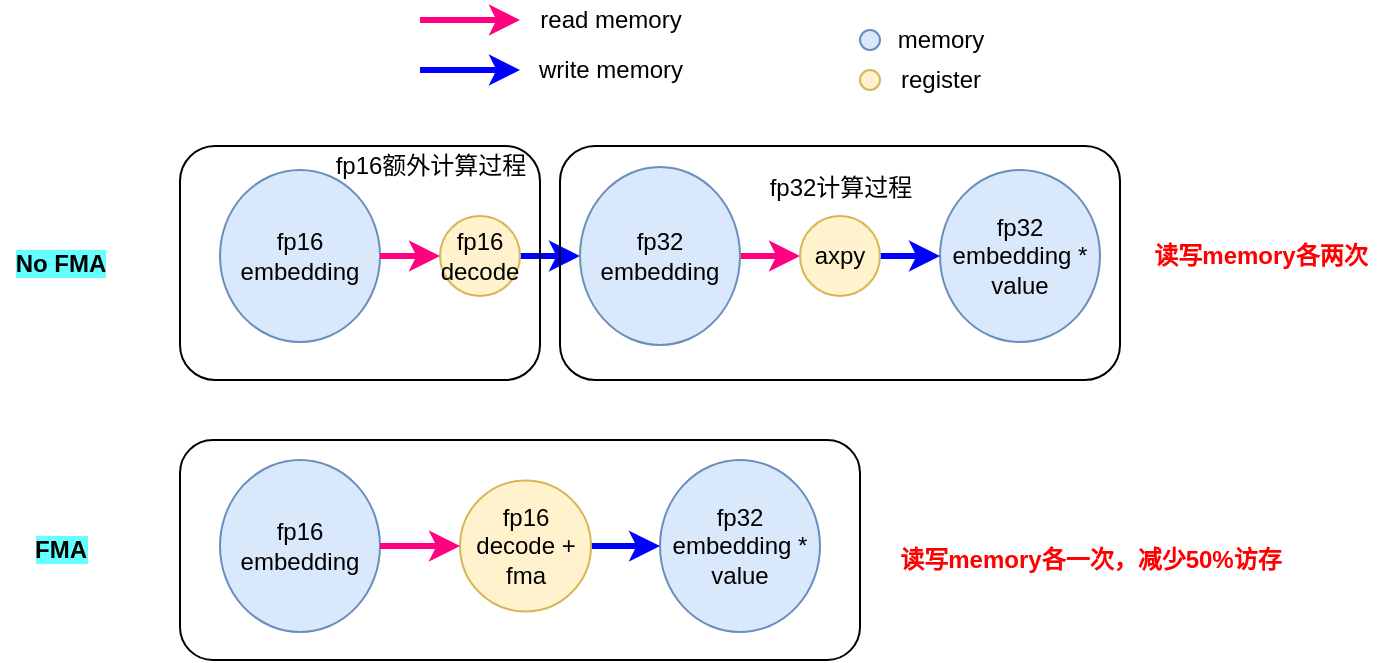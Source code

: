<mxfile version="16.5.3" type="github">
  <diagram id="Dkml8_sHSeohIn_DABHG" name="Page-1">
    <mxGraphModel dx="1830" dy="1004" grid="1" gridSize="10" guides="1" tooltips="1" connect="1" arrows="1" fold="1" page="1" pageScale="1" pageWidth="980" pageHeight="1390" math="0" shadow="0">
      <root>
        <mxCell id="0" />
        <mxCell id="1" parent="0" />
        <mxCell id="AfIiJSX9iBGPDvoEdeg6-3" style="edgeStyle=orthogonalEdgeStyle;rounded=0;orthogonalLoop=1;jettySize=auto;html=1;entryX=0;entryY=0.5;entryDx=0;entryDy=0;startArrow=none;strokeWidth=3;strokeColor=#0000FF;" parent="1" source="AfIiJSX9iBGPDvoEdeg6-6" target="AfIiJSX9iBGPDvoEdeg6-2" edge="1">
          <mxGeometry relative="1" as="geometry" />
        </mxCell>
        <mxCell id="AfIiJSX9iBGPDvoEdeg6-1" value="fp16 embedding" style="ellipse;whiteSpace=wrap;html=1;fillColor=#dae8fc;strokeColor=#6c8ebf;" parent="1" vertex="1">
          <mxGeometry x="160" y="365" width="80" height="86" as="geometry" />
        </mxCell>
        <mxCell id="AfIiJSX9iBGPDvoEdeg6-25" value="" style="edgeStyle=orthogonalEdgeStyle;rounded=0;orthogonalLoop=1;jettySize=auto;html=1;startArrow=none;startFill=0;endArrow=classic;endFill=1;strokeColor=#FF0080;strokeWidth=3;" parent="1" source="AfIiJSX9iBGPDvoEdeg6-2" target="AfIiJSX9iBGPDvoEdeg6-8" edge="1">
          <mxGeometry relative="1" as="geometry" />
        </mxCell>
        <mxCell id="AfIiJSX9iBGPDvoEdeg6-2" value="fp32 embedding" style="ellipse;whiteSpace=wrap;html=1;fillColor=#dae8fc;strokeColor=#6c8ebf;" parent="1" vertex="1">
          <mxGeometry x="340" y="363.5" width="80" height="89" as="geometry" />
        </mxCell>
        <mxCell id="AfIiJSX9iBGPDvoEdeg6-4" value="fp32 embedding * value" style="ellipse;whiteSpace=wrap;html=1;fillColor=#dae8fc;strokeColor=#6c8ebf;" parent="1" vertex="1">
          <mxGeometry x="520" y="365" width="80" height="86" as="geometry" />
        </mxCell>
        <mxCell id="AfIiJSX9iBGPDvoEdeg6-6" value="fp16 decode" style="ellipse;whiteSpace=wrap;html=1;aspect=fixed;fillColor=#fff2cc;strokeColor=#d6b656;" parent="1" vertex="1">
          <mxGeometry x="270" y="388" width="40" height="40" as="geometry" />
        </mxCell>
        <mxCell id="AfIiJSX9iBGPDvoEdeg6-7" value="" style="edgeStyle=orthogonalEdgeStyle;rounded=0;orthogonalLoop=1;jettySize=auto;html=1;entryX=0;entryY=0.5;entryDx=0;entryDy=0;endArrow=classic;strokeWidth=3;strokeColor=#FF0080;startArrow=none;startFill=0;endFill=1;" parent="1" source="AfIiJSX9iBGPDvoEdeg6-1" target="AfIiJSX9iBGPDvoEdeg6-6" edge="1">
          <mxGeometry relative="1" as="geometry">
            <mxPoint x="210" y="408" as="sourcePoint" />
            <mxPoint x="340" y="408" as="targetPoint" />
          </mxGeometry>
        </mxCell>
        <mxCell id="AfIiJSX9iBGPDvoEdeg6-41" style="edgeStyle=orthogonalEdgeStyle;rounded=0;orthogonalLoop=1;jettySize=auto;html=1;entryX=0;entryY=0.5;entryDx=0;entryDy=0;startArrow=none;startFill=0;endArrow=classic;endFill=1;strokeColor=#0000FF;strokeWidth=3;" parent="1" source="AfIiJSX9iBGPDvoEdeg6-8" target="AfIiJSX9iBGPDvoEdeg6-4" edge="1">
          <mxGeometry relative="1" as="geometry" />
        </mxCell>
        <mxCell id="AfIiJSX9iBGPDvoEdeg6-8" value="axpy" style="ellipse;whiteSpace=wrap;html=1;aspect=fixed;fillColor=#fff2cc;strokeColor=#d6b656;" parent="1" vertex="1">
          <mxGeometry x="450" y="388" width="40" height="40" as="geometry" />
        </mxCell>
        <mxCell id="AfIiJSX9iBGPDvoEdeg6-12" value="" style="ellipse;whiteSpace=wrap;html=1;fillColor=#dae8fc;strokeColor=#6c8ebf;" parent="1" vertex="1">
          <mxGeometry x="480" y="295" width="10" height="10" as="geometry" />
        </mxCell>
        <mxCell id="AfIiJSX9iBGPDvoEdeg6-14" value="memory" style="text;html=1;align=center;verticalAlign=middle;resizable=0;points=[];autosize=1;strokeColor=none;fillColor=none;" parent="1" vertex="1">
          <mxGeometry x="490" y="290" width="60" height="20" as="geometry" />
        </mxCell>
        <mxCell id="AfIiJSX9iBGPDvoEdeg6-15" value="" style="ellipse;whiteSpace=wrap;html=1;fillColor=#fff2cc;strokeColor=#d6b656;" parent="1" vertex="1">
          <mxGeometry x="480" y="315" width="10" height="10" as="geometry" />
        </mxCell>
        <mxCell id="AfIiJSX9iBGPDvoEdeg6-16" value="register" style="text;html=1;align=center;verticalAlign=middle;resizable=0;points=[];autosize=1;strokeColor=none;fillColor=none;" parent="1" vertex="1">
          <mxGeometry x="490" y="310" width="60" height="20" as="geometry" />
        </mxCell>
        <mxCell id="AfIiJSX9iBGPDvoEdeg6-20" value="" style="edgeStyle=orthogonalEdgeStyle;rounded=0;orthogonalLoop=1;jettySize=auto;html=1;entryX=0;entryY=0.5;entryDx=0;entryDy=0;endArrow=classic;strokeWidth=3;strokeColor=#FF0080;startArrow=none;startFill=0;endFill=1;" parent="1" edge="1">
          <mxGeometry relative="1" as="geometry">
            <mxPoint x="260" y="290" as="sourcePoint" />
            <mxPoint x="310" y="290" as="targetPoint" />
            <Array as="points">
              <mxPoint x="260" y="290" />
              <mxPoint x="260" y="290" />
            </Array>
          </mxGeometry>
        </mxCell>
        <mxCell id="AfIiJSX9iBGPDvoEdeg6-21" value="read memory" style="text;html=1;align=center;verticalAlign=middle;resizable=0;points=[];autosize=1;strokeColor=none;fillColor=none;" parent="1" vertex="1">
          <mxGeometry x="310" y="280" width="90" height="20" as="geometry" />
        </mxCell>
        <mxCell id="AfIiJSX9iBGPDvoEdeg6-23" value="" style="edgeStyle=orthogonalEdgeStyle;rounded=0;orthogonalLoop=1;jettySize=auto;html=1;entryX=0;entryY=0.5;entryDx=0;entryDy=0;endArrow=classic;strokeWidth=3;strokeColor=#0000FF;startArrow=none;startFill=0;endFill=1;" parent="1" edge="1">
          <mxGeometry relative="1" as="geometry">
            <mxPoint x="260" y="315" as="sourcePoint" />
            <mxPoint x="310" y="315" as="targetPoint" />
            <Array as="points">
              <mxPoint x="260" y="315" />
              <mxPoint x="260" y="315" />
            </Array>
          </mxGeometry>
        </mxCell>
        <mxCell id="AfIiJSX9iBGPDvoEdeg6-24" value="write memory" style="text;html=1;align=center;verticalAlign=middle;resizable=0;points=[];autosize=1;strokeColor=none;fillColor=none;" parent="1" vertex="1">
          <mxGeometry x="310" y="305" width="90" height="20" as="geometry" />
        </mxCell>
        <mxCell id="AfIiJSX9iBGPDvoEdeg6-28" value="fp16 embedding" style="ellipse;whiteSpace=wrap;html=1;fillColor=#dae8fc;strokeColor=#6c8ebf;" parent="1" vertex="1">
          <mxGeometry x="160" y="510" width="80" height="86" as="geometry" />
        </mxCell>
        <mxCell id="AfIiJSX9iBGPDvoEdeg6-32" value="fp32 embedding * value" style="ellipse;whiteSpace=wrap;html=1;fillColor=#dae8fc;strokeColor=#6c8ebf;" parent="1" vertex="1">
          <mxGeometry x="380" y="510" width="80" height="86" as="geometry" />
        </mxCell>
        <mxCell id="AfIiJSX9iBGPDvoEdeg6-42" style="edgeStyle=orthogonalEdgeStyle;rounded=0;orthogonalLoop=1;jettySize=auto;html=1;entryX=0;entryY=0.5;entryDx=0;entryDy=0;startArrow=none;startFill=0;endArrow=classic;endFill=1;strokeColor=#0000FF;strokeWidth=3;" parent="1" source="AfIiJSX9iBGPDvoEdeg6-33" target="AfIiJSX9iBGPDvoEdeg6-32" edge="1">
          <mxGeometry relative="1" as="geometry" />
        </mxCell>
        <mxCell id="AfIiJSX9iBGPDvoEdeg6-33" value="fp16 decode + fma" style="ellipse;whiteSpace=wrap;html=1;aspect=fixed;fillColor=#fff2cc;strokeColor=#d6b656;" parent="1" vertex="1">
          <mxGeometry x="280" y="520.25" width="65.5" height="65.5" as="geometry" />
        </mxCell>
        <mxCell id="AfIiJSX9iBGPDvoEdeg6-34" value="" style="edgeStyle=orthogonalEdgeStyle;rounded=0;orthogonalLoop=1;jettySize=auto;html=1;entryX=0;entryY=0.5;entryDx=0;entryDy=0;endArrow=classic;strokeWidth=3;strokeColor=#FF0080;startArrow=none;startFill=0;endFill=1;" parent="1" source="AfIiJSX9iBGPDvoEdeg6-28" target="AfIiJSX9iBGPDvoEdeg6-33" edge="1">
          <mxGeometry relative="1" as="geometry">
            <mxPoint x="210" y="553" as="sourcePoint" />
            <mxPoint x="340" y="553" as="targetPoint" />
          </mxGeometry>
        </mxCell>
        <mxCell id="AfIiJSX9iBGPDvoEdeg6-44" value="" style="rounded=1;whiteSpace=wrap;html=1;fillColor=none;" parent="1" vertex="1">
          <mxGeometry x="330" y="353" width="280" height="117" as="geometry" />
        </mxCell>
        <mxCell id="AfIiJSX9iBGPDvoEdeg6-45" value="fp32计算过程" style="text;html=1;align=center;verticalAlign=middle;resizable=0;points=[];autosize=1;strokeColor=none;fillColor=none;" parent="1" vertex="1">
          <mxGeometry x="425" y="363.5" width="90" height="20" as="geometry" />
        </mxCell>
        <mxCell id="AfIiJSX9iBGPDvoEdeg6-46" value="" style="rounded=1;whiteSpace=wrap;html=1;fillColor=none;" parent="1" vertex="1">
          <mxGeometry x="140" y="353" width="180" height="117" as="geometry" />
        </mxCell>
        <mxCell id="AfIiJSX9iBGPDvoEdeg6-47" value="fp16额外计算过程" style="text;html=1;align=center;verticalAlign=middle;resizable=0;points=[];autosize=1;strokeColor=none;fillColor=none;" parent="1" vertex="1">
          <mxGeometry x="210" y="353" width="110" height="20" as="geometry" />
        </mxCell>
        <mxCell id="AfIiJSX9iBGPDvoEdeg6-50" value="" style="rounded=1;whiteSpace=wrap;html=1;fillColor=none;" parent="1" vertex="1">
          <mxGeometry x="140" y="500" width="340" height="110" as="geometry" />
        </mxCell>
        <mxCell id="AfIiJSX9iBGPDvoEdeg6-51" value="&lt;span style=&quot;background-color: rgb(102 , 255 , 255)&quot;&gt;&lt;b&gt;No FMA&lt;/b&gt;&lt;/span&gt;" style="text;html=1;align=center;verticalAlign=middle;resizable=0;points=[];autosize=1;strokeColor=none;fillColor=none;" parent="1" vertex="1">
          <mxGeometry x="50" y="401.5" width="60" height="20" as="geometry" />
        </mxCell>
        <mxCell id="AfIiJSX9iBGPDvoEdeg6-52" value="&lt;span style=&quot;background-color: rgb(102 , 255 , 255)&quot;&gt;&lt;b&gt;FMA&lt;/b&gt;&lt;/span&gt;" style="text;html=1;align=center;verticalAlign=middle;resizable=0;points=[];autosize=1;strokeColor=none;fillColor=none;" parent="1" vertex="1">
          <mxGeometry x="60" y="545" width="40" height="20" as="geometry" />
        </mxCell>
        <mxCell id="AfIiJSX9iBGPDvoEdeg6-53" value="&lt;font color=&quot;#ff0000&quot;&gt;&lt;b&gt;读写memory各两次&lt;/b&gt;&lt;/font&gt;" style="text;html=1;align=center;verticalAlign=middle;resizable=0;points=[];autosize=1;strokeColor=none;fillColor=none;" parent="1" vertex="1">
          <mxGeometry x="620" y="398" width="120" height="20" as="geometry" />
        </mxCell>
        <mxCell id="AfIiJSX9iBGPDvoEdeg6-54" value="&lt;font color=&quot;#ff0000&quot;&gt;&lt;b&gt;读写memory各一次，减少50%访存&lt;/b&gt;&lt;/font&gt;" style="text;html=1;align=center;verticalAlign=middle;resizable=0;points=[];autosize=1;strokeColor=none;fillColor=none;" parent="1" vertex="1">
          <mxGeometry x="490" y="550" width="210" height="20" as="geometry" />
        </mxCell>
      </root>
    </mxGraphModel>
  </diagram>
</mxfile>

